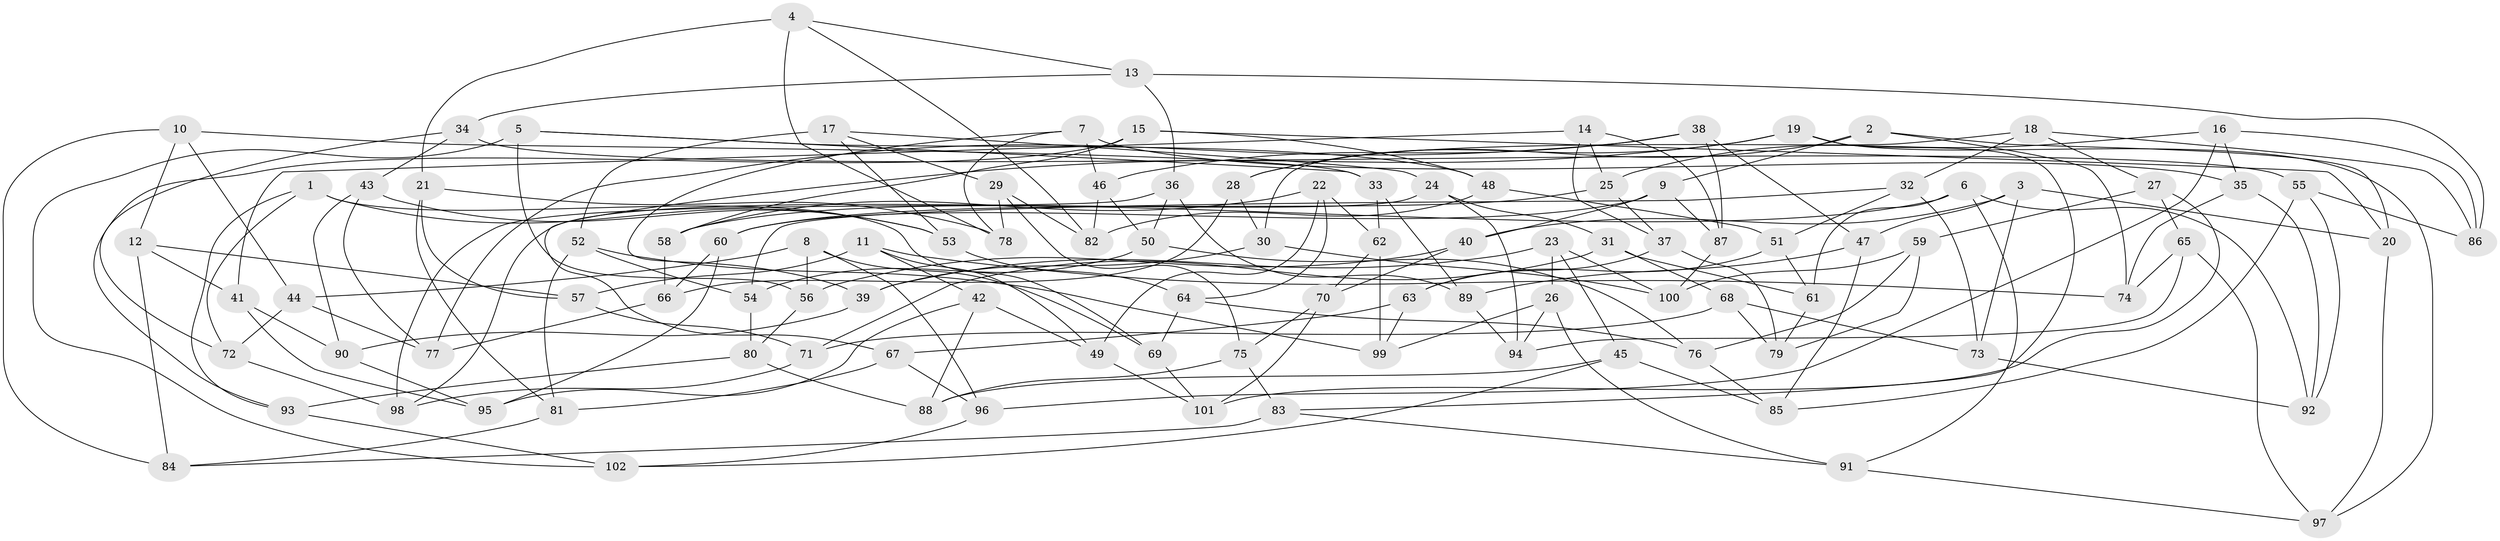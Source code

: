 // Generated by graph-tools (version 1.1) at 2025/02/03/09/25 03:02:59]
// undirected, 102 vertices, 204 edges
graph export_dot {
graph [start="1"]
  node [color=gray90,style=filled];
  1;
  2;
  3;
  4;
  5;
  6;
  7;
  8;
  9;
  10;
  11;
  12;
  13;
  14;
  15;
  16;
  17;
  18;
  19;
  20;
  21;
  22;
  23;
  24;
  25;
  26;
  27;
  28;
  29;
  30;
  31;
  32;
  33;
  34;
  35;
  36;
  37;
  38;
  39;
  40;
  41;
  42;
  43;
  44;
  45;
  46;
  47;
  48;
  49;
  50;
  51;
  52;
  53;
  54;
  55;
  56;
  57;
  58;
  59;
  60;
  61;
  62;
  63;
  64;
  65;
  66;
  67;
  68;
  69;
  70;
  71;
  72;
  73;
  74;
  75;
  76;
  77;
  78;
  79;
  80;
  81;
  82;
  83;
  84;
  85;
  86;
  87;
  88;
  89;
  90;
  91;
  92;
  93;
  94;
  95;
  96;
  97;
  98;
  99;
  100;
  101;
  102;
  1 -- 93;
  1 -- 72;
  1 -- 53;
  1 -- 69;
  2 -- 74;
  2 -- 28;
  2 -- 20;
  2 -- 9;
  3 -- 20;
  3 -- 47;
  3 -- 40;
  3 -- 73;
  4 -- 82;
  4 -- 13;
  4 -- 78;
  4 -- 21;
  5 -- 33;
  5 -- 48;
  5 -- 56;
  5 -- 102;
  6 -- 61;
  6 -- 92;
  6 -- 91;
  6 -- 58;
  7 -- 46;
  7 -- 78;
  7 -- 39;
  7 -- 35;
  8 -- 96;
  8 -- 44;
  8 -- 69;
  8 -- 56;
  9 -- 87;
  9 -- 60;
  9 -- 40;
  10 -- 12;
  10 -- 84;
  10 -- 44;
  10 -- 33;
  11 -- 42;
  11 -- 74;
  11 -- 49;
  11 -- 57;
  12 -- 41;
  12 -- 57;
  12 -- 84;
  13 -- 86;
  13 -- 36;
  13 -- 34;
  14 -- 41;
  14 -- 87;
  14 -- 37;
  14 -- 25;
  15 -- 48;
  15 -- 93;
  15 -- 20;
  15 -- 58;
  16 -- 25;
  16 -- 86;
  16 -- 35;
  16 -- 96;
  17 -- 52;
  17 -- 53;
  17 -- 24;
  17 -- 29;
  18 -- 32;
  18 -- 86;
  18 -- 30;
  18 -- 27;
  19 -- 83;
  19 -- 67;
  19 -- 28;
  19 -- 97;
  20 -- 97;
  21 -- 81;
  21 -- 78;
  21 -- 57;
  22 -- 62;
  22 -- 64;
  22 -- 49;
  22 -- 58;
  23 -- 26;
  23 -- 45;
  23 -- 39;
  23 -- 100;
  24 -- 94;
  24 -- 31;
  24 -- 98;
  25 -- 37;
  25 -- 60;
  26 -- 94;
  26 -- 91;
  26 -- 99;
  27 -- 65;
  27 -- 101;
  27 -- 59;
  28 -- 30;
  28 -- 66;
  29 -- 82;
  29 -- 75;
  29 -- 78;
  30 -- 100;
  30 -- 39;
  31 -- 61;
  31 -- 71;
  31 -- 68;
  32 -- 51;
  32 -- 54;
  32 -- 73;
  33 -- 62;
  33 -- 89;
  34 -- 55;
  34 -- 72;
  34 -- 43;
  35 -- 92;
  35 -- 74;
  36 -- 50;
  36 -- 89;
  36 -- 98;
  37 -- 63;
  37 -- 79;
  38 -- 77;
  38 -- 87;
  38 -- 46;
  38 -- 47;
  39 -- 90;
  40 -- 56;
  40 -- 70;
  41 -- 90;
  41 -- 95;
  42 -- 49;
  42 -- 95;
  42 -- 88;
  43 -- 90;
  43 -- 53;
  43 -- 77;
  44 -- 72;
  44 -- 77;
  45 -- 102;
  45 -- 85;
  45 -- 88;
  46 -- 82;
  46 -- 50;
  47 -- 89;
  47 -- 85;
  48 -- 51;
  48 -- 82;
  49 -- 101;
  50 -- 54;
  50 -- 76;
  51 -- 63;
  51 -- 61;
  52 -- 54;
  52 -- 81;
  52 -- 99;
  53 -- 64;
  54 -- 80;
  55 -- 86;
  55 -- 92;
  55 -- 85;
  56 -- 80;
  57 -- 71;
  58 -- 66;
  59 -- 79;
  59 -- 76;
  59 -- 100;
  60 -- 95;
  60 -- 66;
  61 -- 79;
  62 -- 70;
  62 -- 99;
  63 -- 99;
  63 -- 67;
  64 -- 69;
  64 -- 76;
  65 -- 94;
  65 -- 74;
  65 -- 97;
  66 -- 77;
  67 -- 81;
  67 -- 96;
  68 -- 71;
  68 -- 73;
  68 -- 79;
  69 -- 101;
  70 -- 75;
  70 -- 101;
  71 -- 98;
  72 -- 98;
  73 -- 92;
  75 -- 88;
  75 -- 83;
  76 -- 85;
  80 -- 93;
  80 -- 88;
  81 -- 84;
  83 -- 84;
  83 -- 91;
  87 -- 100;
  89 -- 94;
  90 -- 95;
  91 -- 97;
  93 -- 102;
  96 -- 102;
}

